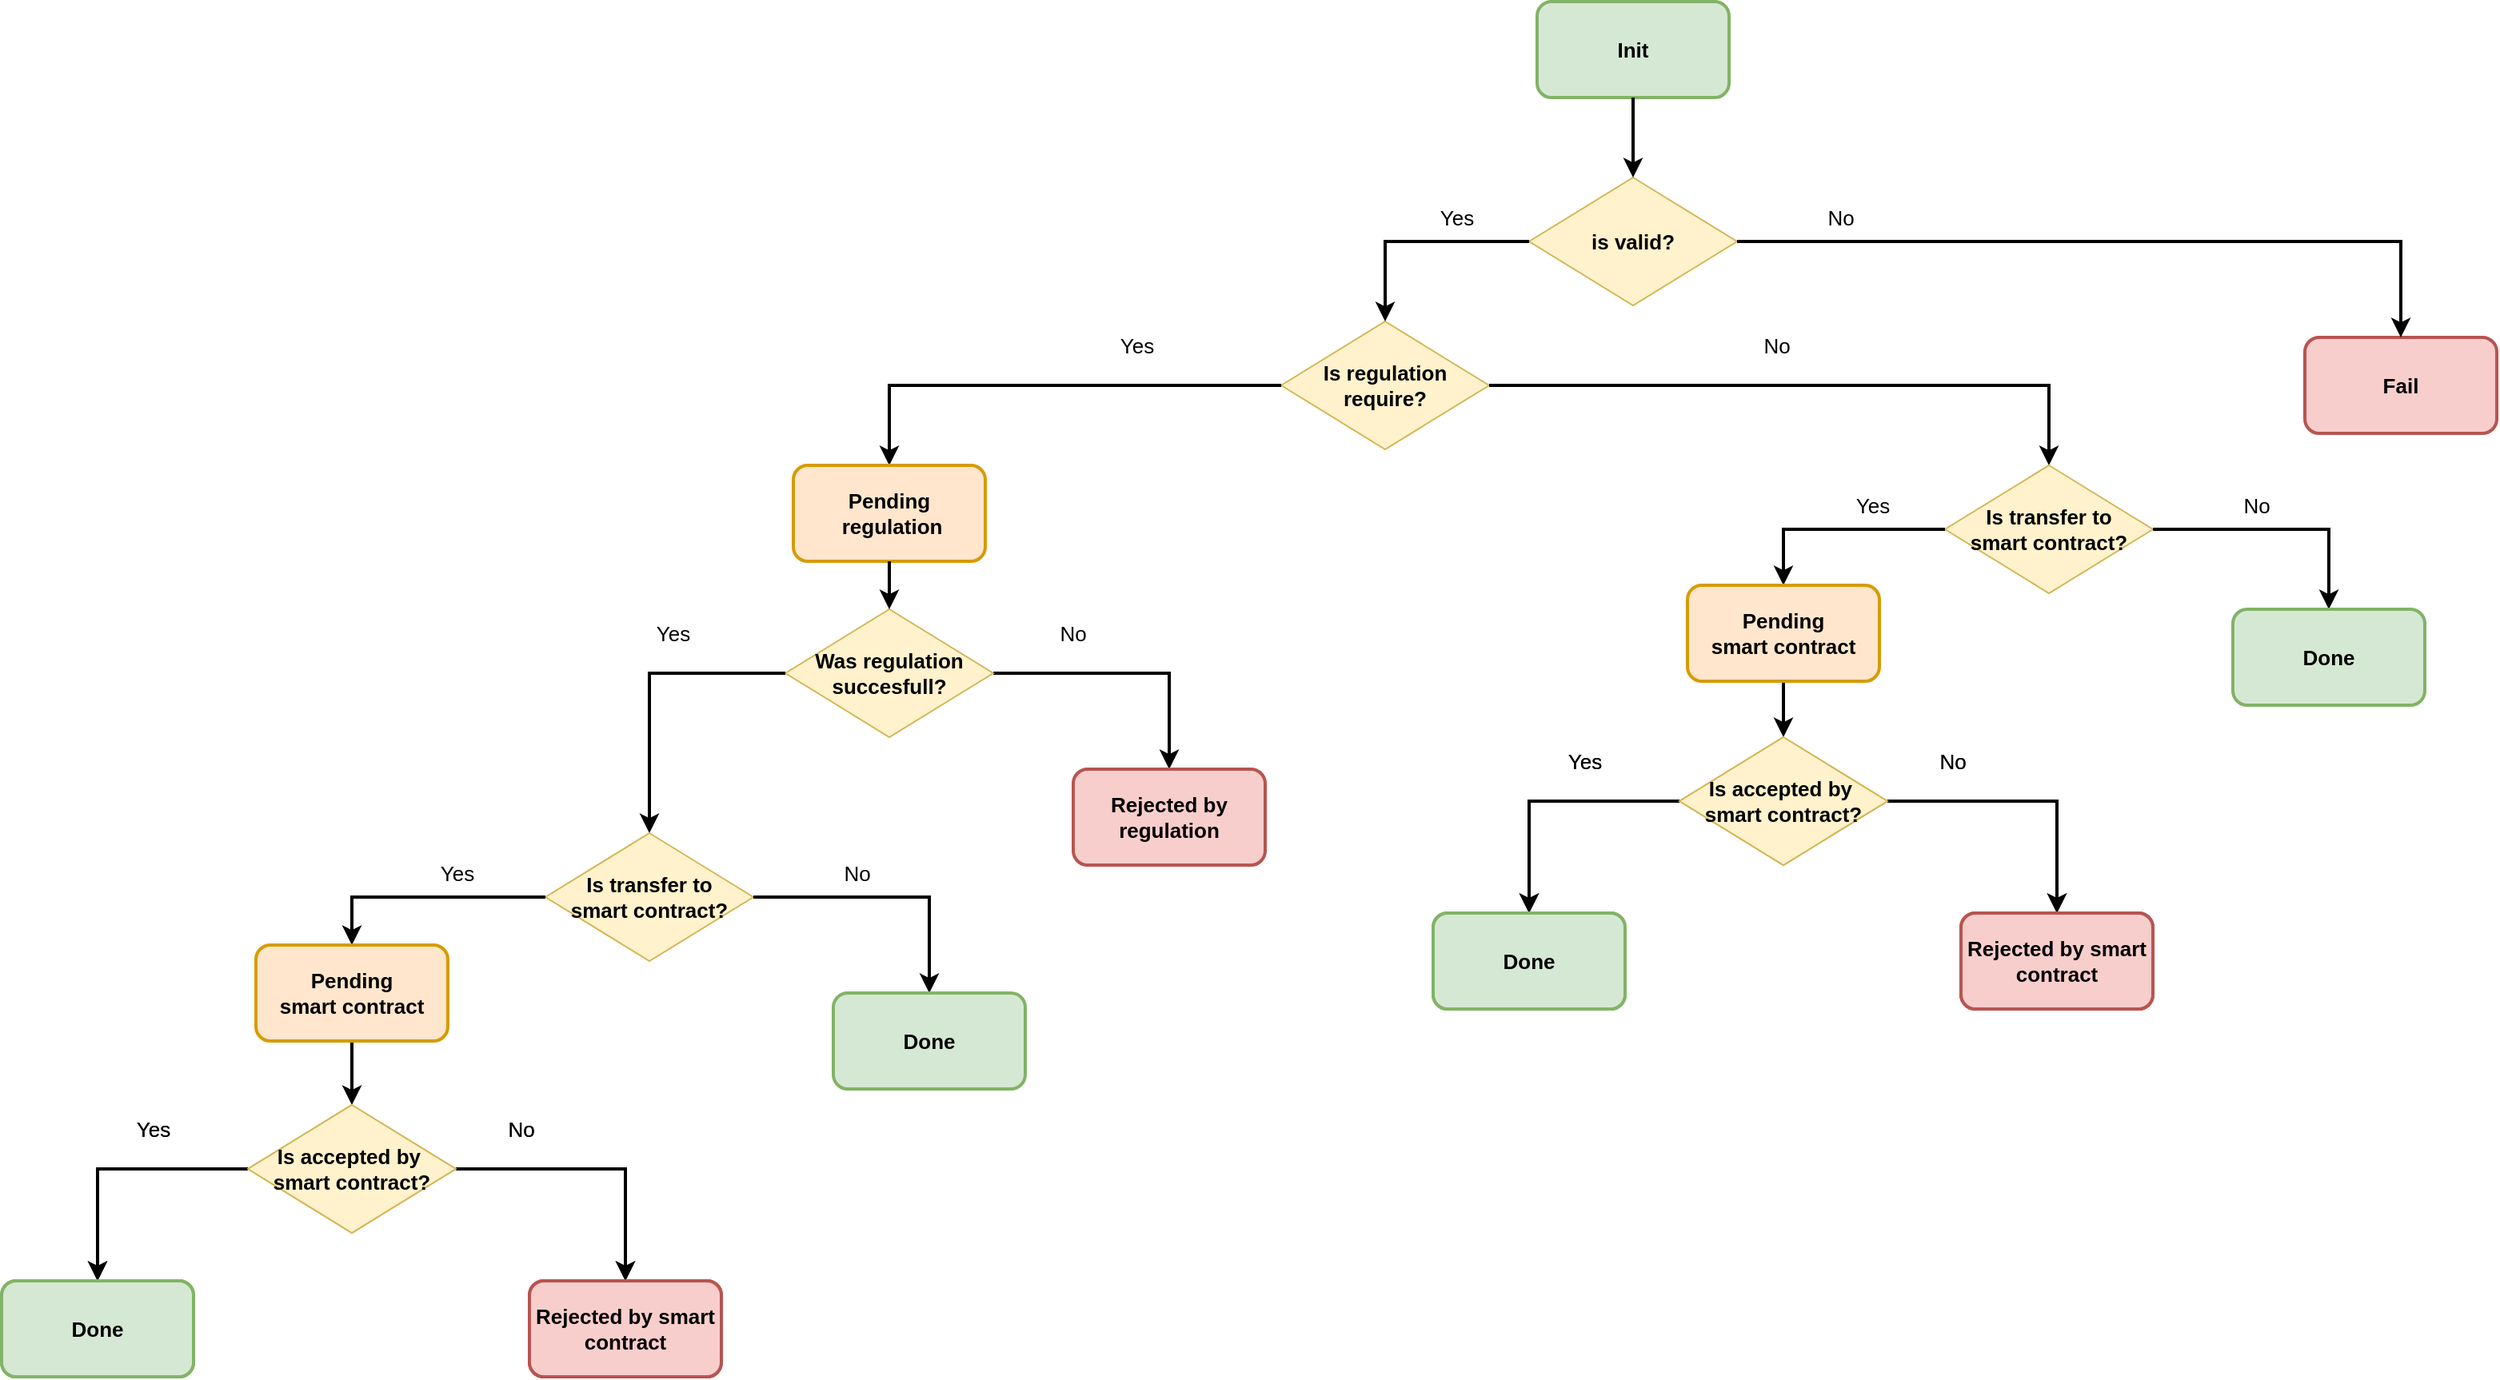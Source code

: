 <mxfile version="15.5.4" type="embed"><diagram id="Kkp28xoG1WQWLBzj_xsY" name="Page-1"><mxGraphModel dx="2512" dy="971" grid="1" gridSize="10" guides="1" tooltips="1" connect="1" arrows="1" fold="1" page="1" pageScale="1" pageWidth="850" pageHeight="1100" math="0" shadow="0"><root><mxCell id="0"/><mxCell id="1" parent="0"/><mxCell id="rnmMsDFib0dkrXu8pk_r-1" value="&lt;b&gt;&lt;font style=&quot;font-size: 13px&quot;&gt;Init&lt;/font&gt;&lt;/b&gt;" style="rounded=1;whiteSpace=wrap;html=1;strokeColor=#82b366;strokeWidth=2;fillColor=#d5e8d4;" parent="1" vertex="1"><mxGeometry x="350" y="30" width="120" height="60" as="geometry"/></mxCell><mxCell id="rnmMsDFib0dkrXu8pk_r-2" value="&lt;b&gt;is valid?&lt;/b&gt;" style="rhombus;whiteSpace=wrap;html=1;fontSize=13;fillColor=#fff2cc;strokeColor=#d6b656;" parent="1" vertex="1"><mxGeometry x="345" y="140" width="130" height="80" as="geometry"/></mxCell><mxCell id="rnmMsDFib0dkrXu8pk_r-3" value="" style="endArrow=classic;html=1;rounded=0;fontSize=13;entryX=0.5;entryY=0;entryDx=0;entryDy=0;strokeWidth=2;" parent="1" source="rnmMsDFib0dkrXu8pk_r-1" target="rnmMsDFib0dkrXu8pk_r-2" edge="1"><mxGeometry width="50" height="50" relative="1" as="geometry"><mxPoint x="410" y="420" as="sourcePoint"/><mxPoint x="460" y="370" as="targetPoint"/></mxGeometry></mxCell><mxCell id="rnmMsDFib0dkrXu8pk_r-4" value="&lt;b&gt;Is regulation require?&lt;/b&gt;" style="rhombus;whiteSpace=wrap;html=1;fontSize=13;fillColor=#fff2cc;strokeColor=#d6b656;" parent="1" vertex="1"><mxGeometry x="190" y="230" width="130" height="80" as="geometry"/></mxCell><mxCell id="rnmMsDFib0dkrXu8pk_r-6" value="&lt;b&gt;&lt;font style=&quot;font-size: 13px&quot;&gt;Fail&lt;/font&gt;&lt;/b&gt;" style="rounded=1;whiteSpace=wrap;html=1;strokeWidth=2;strokeColor=#b85450;fillColor=#f8cecc;" parent="1" vertex="1"><mxGeometry x="830" y="240" width="120" height="60" as="geometry"/></mxCell><mxCell id="rnmMsDFib0dkrXu8pk_r-8" value="" style="edgeStyle=elbowEdgeStyle;elbow=vertical;endArrow=classic;html=1;rounded=0;fontSize=13;exitX=1;exitY=0.5;exitDx=0;exitDy=0;strokeWidth=2;entryX=0.5;entryY=0;entryDx=0;entryDy=0;" parent="1" source="rnmMsDFib0dkrXu8pk_r-2" target="rnmMsDFib0dkrXu8pk_r-6" edge="1"><mxGeometry width="50" height="50" relative="1" as="geometry"><mxPoint x="410" y="740" as="sourcePoint"/><mxPoint x="1030" y="230" as="targetPoint"/><Array as="points"><mxPoint x="520" y="180"/></Array></mxGeometry></mxCell><mxCell id="rnmMsDFib0dkrXu8pk_r-9" value="Yes" style="text;html=1;strokeColor=none;fillColor=none;align=center;verticalAlign=middle;whiteSpace=wrap;rounded=0;fontSize=13;" parent="1" vertex="1"><mxGeometry x="270" y="150" width="60" height="30" as="geometry"/></mxCell><mxCell id="rnmMsDFib0dkrXu8pk_r-10" value="No" style="text;html=1;strokeColor=none;fillColor=none;align=center;verticalAlign=middle;whiteSpace=wrap;rounded=0;fontSize=13;" parent="1" vertex="1"><mxGeometry x="510" y="150" width="60" height="30" as="geometry"/></mxCell><mxCell id="rnmMsDFib0dkrXu8pk_r-11" value="" style="edgeStyle=elbowEdgeStyle;elbow=vertical;endArrow=classic;html=1;rounded=0;fontSize=13;exitX=0;exitY=0.5;exitDx=0;exitDy=0;entryX=0.5;entryY=0;entryDx=0;entryDy=0;strokeWidth=2;" parent="1" source="rnmMsDFib0dkrXu8pk_r-2" target="rnmMsDFib0dkrXu8pk_r-4" edge="1"><mxGeometry width="50" height="50" relative="1" as="geometry"><mxPoint x="485" y="190" as="sourcePoint"/><mxPoint x="590" y="240" as="targetPoint"/><Array as="points"><mxPoint x="280" y="180"/></Array></mxGeometry></mxCell><mxCell id="rnmMsDFib0dkrXu8pk_r-12" value="" style="edgeStyle=elbowEdgeStyle;elbow=vertical;endArrow=classic;html=1;rounded=0;fontSize=13;exitX=1;exitY=0.5;exitDx=0;exitDy=0;entryX=0.5;entryY=0;entryDx=0;entryDy=0;strokeWidth=2;" parent="1" source="rnmMsDFib0dkrXu8pk_r-4" target="rnmMsDFib0dkrXu8pk_r-25" edge="1"><mxGeometry width="50" height="50" relative="1" as="geometry"><mxPoint x="705" y="270" as="sourcePoint"/><mxPoint x="810" y="320" as="targetPoint"/><Array as="points"><mxPoint x="670" y="270"/></Array></mxGeometry></mxCell><mxCell id="rnmMsDFib0dkrXu8pk_r-13" value="Yes" style="text;html=1;strokeColor=none;fillColor=none;align=center;verticalAlign=middle;whiteSpace=wrap;rounded=0;fontSize=13;" parent="1" vertex="1"><mxGeometry x="70" y="230" width="60" height="30" as="geometry"/></mxCell><mxCell id="rnmMsDFib0dkrXu8pk_r-14" value="No" style="text;html=1;strokeColor=none;fillColor=none;align=center;verticalAlign=middle;whiteSpace=wrap;rounded=0;fontSize=13;" parent="1" vertex="1"><mxGeometry x="470" y="230" width="60" height="30" as="geometry"/></mxCell><mxCell id="rnmMsDFib0dkrXu8pk_r-15" value="" style="edgeStyle=elbowEdgeStyle;elbow=vertical;endArrow=classic;html=1;rounded=0;fontSize=13;entryX=0.5;entryY=0;entryDx=0;entryDy=0;strokeWidth=2;exitX=0;exitY=0.5;exitDx=0;exitDy=0;" parent="1" source="rnmMsDFib0dkrXu8pk_r-4" target="rnmMsDFib0dkrXu8pk_r-16" edge="1"><mxGeometry width="50" height="50" relative="1" as="geometry"><mxPoint x="180" y="270" as="sourcePoint"/><mxPoint x="100" y="320" as="targetPoint"/><Array as="points"><mxPoint x="125" y="270"/></Array></mxGeometry></mxCell><mxCell id="rnmMsDFib0dkrXu8pk_r-16" value="&lt;b&gt;&lt;font style=&quot;font-size: 13px&quot;&gt;Pending&lt;br&gt;&amp;nbsp;regulation&lt;/font&gt;&lt;/b&gt;" style="rounded=1;whiteSpace=wrap;html=1;strokeColor=#d79b00;strokeWidth=2;fillColor=#ffe6cc;" parent="1" vertex="1"><mxGeometry x="-115" y="320" width="120" height="60" as="geometry"/></mxCell><mxCell id="49" style="edgeStyle=orthogonalEdgeStyle;rounded=0;orthogonalLoop=1;jettySize=auto;html=1;entryX=0.5;entryY=0;entryDx=0;entryDy=0;strokeWidth=2;" parent="1" source="rnmMsDFib0dkrXu8pk_r-18" target="rnmMsDFib0dkrXu8pk_r-24" edge="1"><mxGeometry relative="1" as="geometry"/></mxCell><mxCell id="rnmMsDFib0dkrXu8pk_r-18" value="&lt;b&gt;Was regulation succesfull?&lt;/b&gt;" style="rhombus;whiteSpace=wrap;html=1;fontSize=13;fillColor=#fff2cc;strokeColor=#d6b656;" parent="1" vertex="1"><mxGeometry x="-120" y="410" width="130" height="80" as="geometry"/></mxCell><mxCell id="rnmMsDFib0dkrXu8pk_r-21" value="No" style="text;html=1;strokeColor=none;fillColor=none;align=center;verticalAlign=middle;whiteSpace=wrap;rounded=0;fontSize=13;" parent="1" vertex="1"><mxGeometry x="30" y="410" width="60" height="30" as="geometry"/></mxCell><mxCell id="rnmMsDFib0dkrXu8pk_r-22" value="" style="edgeStyle=elbowEdgeStyle;elbow=vertical;endArrow=classic;html=1;rounded=0;fontSize=13;exitX=0;exitY=0.5;exitDx=0;exitDy=0;entryX=0.5;entryY=0;entryDx=0;entryDy=0;strokeWidth=2;" parent="1" source="rnmMsDFib0dkrXu8pk_r-18" target="24" edge="1"><mxGeometry width="50" height="50" relative="1" as="geometry"><mxPoint x="-120" y="500" as="sourcePoint"/><mxPoint x="-210" y="550" as="targetPoint"/><Array as="points"><mxPoint x="-170" y="450"/></Array></mxGeometry></mxCell><mxCell id="rnmMsDFib0dkrXu8pk_r-23" value="" style="endArrow=classic;html=1;rounded=0;fontSize=13;entryX=0.5;entryY=0;entryDx=0;entryDy=0;strokeWidth=2;exitX=0.5;exitY=1;exitDx=0;exitDy=0;" parent="1" source="rnmMsDFib0dkrXu8pk_r-16" target="rnmMsDFib0dkrXu8pk_r-18" edge="1"><mxGeometry width="50" height="50" relative="1" as="geometry"><mxPoint x="45" y="400" as="sourcePoint"/><mxPoint x="45" y="450" as="targetPoint"/></mxGeometry></mxCell><mxCell id="rnmMsDFib0dkrXu8pk_r-25" value="&lt;b&gt;Is&lt;/b&gt;&lt;b&gt;&amp;nbsp;transfer to&lt;/b&gt;&lt;b&gt;&lt;br&gt;smart contract?&lt;/b&gt;" style="rhombus;whiteSpace=wrap;html=1;fontSize=13;fillColor=#fff2cc;strokeColor=#d6b656;" parent="1" vertex="1"><mxGeometry x="605" y="320" width="130" height="80" as="geometry"/></mxCell><mxCell id="rnmMsDFib0dkrXu8pk_r-26" value="" style="edgeStyle=elbowEdgeStyle;elbow=vertical;endArrow=classic;html=1;rounded=0;fontSize=13;exitX=1;exitY=0.5;exitDx=0;exitDy=0;entryX=0.5;entryY=0;entryDx=0;entryDy=0;strokeWidth=2;" parent="1" target="rnmMsDFib0dkrXu8pk_r-30" edge="1"><mxGeometry width="50" height="50" relative="1" as="geometry"><mxPoint x="735" y="360" as="sourcePoint"/><mxPoint x="840" y="410" as="targetPoint"/><Array as="points"><mxPoint x="780" y="360"/></Array></mxGeometry></mxCell><mxCell id="rnmMsDFib0dkrXu8pk_r-27" value="Yes" style="text;html=1;strokeColor=none;fillColor=none;align=center;verticalAlign=middle;whiteSpace=wrap;rounded=0;fontSize=13;" parent="1" vertex="1"><mxGeometry x="530" y="330" width="60" height="30" as="geometry"/></mxCell><mxCell id="rnmMsDFib0dkrXu8pk_r-28" value="No" style="text;html=1;strokeColor=none;fillColor=none;align=center;verticalAlign=middle;whiteSpace=wrap;rounded=0;fontSize=13;" parent="1" vertex="1"><mxGeometry x="770" y="330" width="60" height="30" as="geometry"/></mxCell><mxCell id="rnmMsDFib0dkrXu8pk_r-29" value="" style="edgeStyle=elbowEdgeStyle;elbow=vertical;endArrow=classic;html=1;rounded=0;fontSize=13;exitX=0.5;exitY=1;exitDx=0;exitDy=0;entryX=0.5;entryY=0;entryDx=0;entryDy=0;strokeWidth=2;" parent="1" target="3" edge="1" source="80"><mxGeometry width="50" height="50" relative="1" as="geometry"><mxPoint x="605" y="360" as="sourcePoint"/><mxPoint x="515" y="410" as="targetPoint"/><Array as="points"><mxPoint x="460" y="470"/></Array></mxGeometry></mxCell><mxCell id="rnmMsDFib0dkrXu8pk_r-30" value="&lt;b&gt;&lt;font style=&quot;font-size: 13px&quot;&gt;Done&lt;/font&gt;&lt;/b&gt;" style="rounded=1;whiteSpace=wrap;html=1;strokeColor=#82b366;strokeWidth=2;fillColor=#d5e8d4;" parent="1" vertex="1"><mxGeometry x="785" y="410" width="120" height="60" as="geometry"/></mxCell><mxCell id="14" style="edgeStyle=orthogonalEdgeStyle;rounded=0;orthogonalLoop=1;jettySize=auto;html=1;strokeWidth=2;entryX=0.5;entryY=0;entryDx=0;entryDy=0;" parent="1" source="3" target="13" edge="1"><mxGeometry relative="1" as="geometry"><mxPoint x="355" y="600" as="targetPoint"/></mxGeometry></mxCell><mxCell id="22" style="edgeStyle=orthogonalEdgeStyle;rounded=0;orthogonalLoop=1;jettySize=auto;html=1;strokeWidth=2;entryX=0.5;entryY=0;entryDx=0;entryDy=0;" parent="1" source="3" target="50" edge="1"><mxGeometry relative="1" as="geometry"><mxPoint x="675" y="600" as="targetPoint"/></mxGeometry></mxCell><mxCell id="3" value="&lt;b&gt;Is accepted by&amp;nbsp;&lt;br&gt;smart contract?&lt;br&gt;&lt;/b&gt;" style="rhombus;whiteSpace=wrap;html=1;fontSize=13;fillColor=#fff2cc;strokeColor=#d6b656;" parent="1" vertex="1"><mxGeometry x="439" y="490" width="130" height="80" as="geometry"/></mxCell><mxCell id="13" value="&lt;b&gt;&lt;font style=&quot;font-size: 13px&quot;&gt;Done&lt;/font&gt;&lt;/b&gt;" style="rounded=1;whiteSpace=wrap;html=1;strokeColor=#82b366;strokeWidth=2;fillColor=#d5e8d4;" parent="1" vertex="1"><mxGeometry x="285" y="600" width="120" height="60" as="geometry"/></mxCell><mxCell id="17" value="Yes" style="text;html=1;strokeColor=none;fillColor=none;align=center;verticalAlign=middle;whiteSpace=wrap;rounded=0;fontSize=13;" parent="1" vertex="1"><mxGeometry x="350" y="490" width="60" height="30" as="geometry"/></mxCell><mxCell id="24" value="&lt;b&gt;Is&lt;/b&gt;&lt;b&gt;&amp;nbsp;transfer to&lt;/b&gt;&lt;b&gt;&lt;br&gt;smart contract?&lt;/b&gt;" style="rhombus;whiteSpace=wrap;html=1;fontSize=13;fillColor=#fff2cc;strokeColor=#d6b656;" parent="1" vertex="1"><mxGeometry x="-270" y="550" width="130" height="80" as="geometry"/></mxCell><mxCell id="25" value="" style="edgeStyle=elbowEdgeStyle;elbow=vertical;endArrow=classic;html=1;rounded=0;fontSize=13;exitX=1;exitY=0.5;exitDx=0;exitDy=0;entryX=0.5;entryY=0;entryDx=0;entryDy=0;strokeWidth=2;" parent="1" target="29" edge="1"><mxGeometry width="50" height="50" relative="1" as="geometry"><mxPoint x="-140" y="590" as="sourcePoint"/><mxPoint x="-30" y="640" as="targetPoint"/><Array as="points"><mxPoint x="-95" y="590"/></Array></mxGeometry></mxCell><mxCell id="26" value="Yes" style="text;html=1;strokeColor=none;fillColor=none;align=center;verticalAlign=middle;whiteSpace=wrap;rounded=0;fontSize=13;" parent="1" vertex="1"><mxGeometry x="-220" y="410" width="60" height="30" as="geometry"/></mxCell><mxCell id="27" value="No" style="text;html=1;strokeColor=none;fillColor=none;align=center;verticalAlign=middle;whiteSpace=wrap;rounded=0;fontSize=13;" parent="1" vertex="1"><mxGeometry x="-105" y="560" width="60" height="30" as="geometry"/></mxCell><mxCell id="29" value="&lt;b&gt;&lt;font style=&quot;font-size: 13px&quot;&gt;Done&lt;/font&gt;&lt;/b&gt;" style="rounded=1;whiteSpace=wrap;html=1;strokeColor=#82b366;strokeWidth=2;fillColor=#d5e8d4;" parent="1" vertex="1"><mxGeometry x="-90" y="650" width="120" height="60" as="geometry"/></mxCell><mxCell id="rnmMsDFib0dkrXu8pk_r-24" value="&lt;b&gt;&lt;font style=&quot;font-size: 13px&quot;&gt;Rejected by regulation&lt;/font&gt;&lt;/b&gt;" style="rounded=1;whiteSpace=wrap;html=1;strokeWidth=2;strokeColor=#b85450;fillColor=#f8cecc;" parent="1" vertex="1"><mxGeometry x="60" y="510" width="120" height="60" as="geometry"/></mxCell><mxCell id="50" value="&lt;b&gt;&lt;font style=&quot;font-size: 13px&quot;&gt;Rejected by smart contract&lt;/font&gt;&lt;/b&gt;" style="rounded=1;whiteSpace=wrap;html=1;strokeWidth=2;strokeColor=#b85450;fillColor=#f8cecc;" parent="1" vertex="1"><mxGeometry x="615" y="600" width="120" height="60" as="geometry"/></mxCell><mxCell id="53" value="No" style="text;html=1;strokeColor=none;fillColor=none;align=center;verticalAlign=middle;whiteSpace=wrap;rounded=0;fontSize=13;" parent="1" vertex="1"><mxGeometry x="580" y="490" width="60" height="30" as="geometry"/></mxCell><mxCell id="54" value="" style="edgeStyle=elbowEdgeStyle;elbow=vertical;endArrow=classic;html=1;rounded=0;fontSize=13;exitX=0;exitY=0.5;exitDx=0;exitDy=0;strokeWidth=2;entryX=0.5;entryY=0;entryDx=0;entryDy=0;" parent="1" target="80" edge="1"><mxGeometry width="50" height="50" relative="1" as="geometry"><mxPoint x="605" y="360" as="sourcePoint"/><mxPoint x="515" y="410" as="targetPoint"/><Array as="points"><mxPoint x="540" y="360"/></Array></mxGeometry></mxCell><mxCell id="55" style="edgeStyle=orthogonalEdgeStyle;rounded=0;orthogonalLoop=1;jettySize=auto;html=1;strokeWidth=2;entryX=0.5;entryY=0;entryDx=0;entryDy=0;" parent="1" source="57" target="58" edge="1"><mxGeometry relative="1" as="geometry"><mxPoint x="355" y="600" as="targetPoint"/></mxGeometry></mxCell><mxCell id="56" style="edgeStyle=orthogonalEdgeStyle;rounded=0;orthogonalLoop=1;jettySize=auto;html=1;strokeWidth=2;entryX=0.5;entryY=0;entryDx=0;entryDy=0;" parent="1" source="57" target="60" edge="1"><mxGeometry relative="1" as="geometry"><mxPoint x="675" y="600" as="targetPoint"/></mxGeometry></mxCell><mxCell id="57" value="&lt;b&gt;Is accepted by&amp;nbsp;&lt;br&gt;smart contract?&lt;br&gt;&lt;/b&gt;" style="rhombus;whiteSpace=wrap;html=1;fontSize=13;fillColor=#fff2cc;strokeColor=#d6b656;" parent="1" vertex="1"><mxGeometry x="439" y="490" width="130" height="80" as="geometry"/></mxCell><mxCell id="58" value="&lt;b&gt;&lt;font style=&quot;font-size: 13px&quot;&gt;Done&lt;/font&gt;&lt;/b&gt;" style="rounded=1;whiteSpace=wrap;html=1;strokeColor=#82b366;strokeWidth=2;fillColor=#d5e8d4;" parent="1" vertex="1"><mxGeometry x="285" y="600" width="120" height="60" as="geometry"/></mxCell><mxCell id="59" value="Yes" style="text;html=1;strokeColor=none;fillColor=none;align=center;verticalAlign=middle;whiteSpace=wrap;rounded=0;fontSize=13;" parent="1" vertex="1"><mxGeometry x="350" y="490" width="60" height="30" as="geometry"/></mxCell><mxCell id="60" value="&lt;b&gt;&lt;font style=&quot;font-size: 13px&quot;&gt;Rejected by smart contract&lt;/font&gt;&lt;/b&gt;" style="rounded=1;whiteSpace=wrap;html=1;strokeWidth=2;strokeColor=#b85450;fillColor=#f8cecc;" parent="1" vertex="1"><mxGeometry x="615" y="600" width="120" height="60" as="geometry"/></mxCell><mxCell id="61" value="No" style="text;html=1;strokeColor=none;fillColor=none;align=center;verticalAlign=middle;whiteSpace=wrap;rounded=0;fontSize=13;" parent="1" vertex="1"><mxGeometry x="580" y="490" width="60" height="30" as="geometry"/></mxCell><mxCell id="63" value="Yes" style="text;html=1;strokeColor=none;fillColor=none;align=center;verticalAlign=middle;whiteSpace=wrap;rounded=0;fontSize=13;" parent="1" vertex="1"><mxGeometry x="-355" y="560" width="60" height="30" as="geometry"/></mxCell><mxCell id="64" value="" style="edgeStyle=elbowEdgeStyle;elbow=vertical;endArrow=classic;html=1;rounded=0;fontSize=13;entryX=0.5;entryY=0;entryDx=0;entryDy=0;strokeWidth=2;exitX=0.5;exitY=1;exitDx=0;exitDy=0;" parent="1" target="67" edge="1" source="81"><mxGeometry width="50" height="50" relative="1" as="geometry"><mxPoint x="-391" y="690" as="sourcePoint"/><mxPoint x="-370" y="640" as="targetPoint"/><Array as="points"/></mxGeometry></mxCell><mxCell id="65" style="edgeStyle=orthogonalEdgeStyle;rounded=0;orthogonalLoop=1;jettySize=auto;html=1;strokeWidth=2;entryX=0.5;entryY=0;entryDx=0;entryDy=0;" parent="1" source="67" target="68" edge="1"><mxGeometry relative="1" as="geometry"><mxPoint x="-540" y="830" as="targetPoint"/></mxGeometry></mxCell><mxCell id="66" style="edgeStyle=orthogonalEdgeStyle;rounded=0;orthogonalLoop=1;jettySize=auto;html=1;strokeWidth=2;entryX=0.5;entryY=0;entryDx=0;entryDy=0;" parent="1" source="67" target="70" edge="1"><mxGeometry relative="1" as="geometry"><mxPoint x="-220" y="830" as="targetPoint"/></mxGeometry></mxCell><mxCell id="67" value="&lt;b&gt;Is accepted by&amp;nbsp;&lt;br&gt;smart contract?&lt;br&gt;&lt;/b&gt;" style="rhombus;whiteSpace=wrap;html=1;fontSize=13;fillColor=#fff2cc;strokeColor=#d6b656;" parent="1" vertex="1"><mxGeometry x="-456" y="720" width="130" height="80" as="geometry"/></mxCell><mxCell id="68" value="&lt;b&gt;&lt;font style=&quot;font-size: 13px&quot;&gt;Done&lt;/font&gt;&lt;/b&gt;" style="rounded=1;whiteSpace=wrap;html=1;strokeColor=#82b366;strokeWidth=2;fillColor=#d5e8d4;" parent="1" vertex="1"><mxGeometry x="-610" y="830" width="120" height="60" as="geometry"/></mxCell><mxCell id="69" value="Yes" style="text;html=1;strokeColor=none;fillColor=none;align=center;verticalAlign=middle;whiteSpace=wrap;rounded=0;fontSize=13;" parent="1" vertex="1"><mxGeometry x="-545" y="720" width="60" height="30" as="geometry"/></mxCell><mxCell id="70" value="&lt;b&gt;&lt;font style=&quot;font-size: 13px&quot;&gt;Rejected by smart contract&lt;/font&gt;&lt;/b&gt;" style="rounded=1;whiteSpace=wrap;html=1;strokeWidth=2;strokeColor=#b85450;fillColor=#f8cecc;" parent="1" vertex="1"><mxGeometry x="-280" y="830" width="120" height="60" as="geometry"/></mxCell><mxCell id="71" value="No" style="text;html=1;strokeColor=none;fillColor=none;align=center;verticalAlign=middle;whiteSpace=wrap;rounded=0;fontSize=13;" parent="1" vertex="1"><mxGeometry x="-315" y="720" width="60" height="30" as="geometry"/></mxCell><mxCell id="72" value="" style="edgeStyle=elbowEdgeStyle;elbow=vertical;endArrow=classic;html=1;rounded=0;fontSize=13;exitX=0;exitY=0.5;exitDx=0;exitDy=0;strokeWidth=2;entryX=0.5;entryY=0;entryDx=0;entryDy=0;" parent="1" source="24" target="81" edge="1"><mxGeometry width="50" height="50" relative="1" as="geometry"><mxPoint x="-280" y="590" as="sourcePoint"/><mxPoint x="-370" y="640" as="targetPoint"/><Array as="points"><mxPoint x="-345" y="590"/></Array></mxGeometry></mxCell><mxCell id="73" style="edgeStyle=orthogonalEdgeStyle;rounded=0;orthogonalLoop=1;jettySize=auto;html=1;strokeWidth=2;entryX=0.5;entryY=0;entryDx=0;entryDy=0;" parent="1" source="75" target="76" edge="1"><mxGeometry relative="1" as="geometry"><mxPoint x="-540" y="830" as="targetPoint"/></mxGeometry></mxCell><mxCell id="74" style="edgeStyle=orthogonalEdgeStyle;rounded=0;orthogonalLoop=1;jettySize=auto;html=1;strokeWidth=2;entryX=0.5;entryY=0;entryDx=0;entryDy=0;" parent="1" source="75" target="78" edge="1"><mxGeometry relative="1" as="geometry"><mxPoint x="-220" y="830" as="targetPoint"/></mxGeometry></mxCell><mxCell id="75" value="&lt;b&gt;Is accepted by&amp;nbsp;&lt;br&gt;smart contract?&lt;br&gt;&lt;/b&gt;" style="rhombus;whiteSpace=wrap;html=1;fontSize=13;fillColor=#fff2cc;strokeColor=#d6b656;" parent="1" vertex="1"><mxGeometry x="-456" y="720" width="130" height="80" as="geometry"/></mxCell><mxCell id="76" value="&lt;b&gt;&lt;font style=&quot;font-size: 13px&quot;&gt;Done&lt;/font&gt;&lt;/b&gt;" style="rounded=1;whiteSpace=wrap;html=1;strokeColor=#82b366;strokeWidth=2;fillColor=#d5e8d4;" parent="1" vertex="1"><mxGeometry x="-610" y="830" width="120" height="60" as="geometry"/></mxCell><mxCell id="77" value="Yes" style="text;html=1;strokeColor=none;fillColor=none;align=center;verticalAlign=middle;whiteSpace=wrap;rounded=0;fontSize=13;" parent="1" vertex="1"><mxGeometry x="-545" y="720" width="60" height="30" as="geometry"/></mxCell><mxCell id="78" value="&lt;b&gt;&lt;font style=&quot;font-size: 13px&quot;&gt;Rejected by smart contract&lt;/font&gt;&lt;/b&gt;" style="rounded=1;whiteSpace=wrap;html=1;strokeWidth=2;strokeColor=#b85450;fillColor=#f8cecc;" parent="1" vertex="1"><mxGeometry x="-280" y="830" width="120" height="60" as="geometry"/></mxCell><mxCell id="79" value="No" style="text;html=1;strokeColor=none;fillColor=none;align=center;verticalAlign=middle;whiteSpace=wrap;rounded=0;fontSize=13;" parent="1" vertex="1"><mxGeometry x="-315" y="720" width="60" height="30" as="geometry"/></mxCell><mxCell id="80" value="&lt;b&gt;&lt;font style=&quot;font-size: 13px&quot;&gt;Pending&lt;br&gt;smart contract&lt;/font&gt;&lt;/b&gt;" style="rounded=1;whiteSpace=wrap;html=1;strokeColor=#d79b00;strokeWidth=2;fillColor=#ffe6cc;" vertex="1" parent="1"><mxGeometry x="444" y="395" width="120" height="60" as="geometry"/></mxCell><mxCell id="81" value="&lt;b&gt;&lt;font style=&quot;font-size: 13px&quot;&gt;Pending&lt;br&gt;smart contract&lt;/font&gt;&lt;/b&gt;" style="rounded=1;whiteSpace=wrap;html=1;strokeColor=#d79b00;strokeWidth=2;fillColor=#ffe6cc;" vertex="1" parent="1"><mxGeometry x="-451" y="620" width="120" height="60" as="geometry"/></mxCell></root></mxGraphModel></diagram></mxfile>